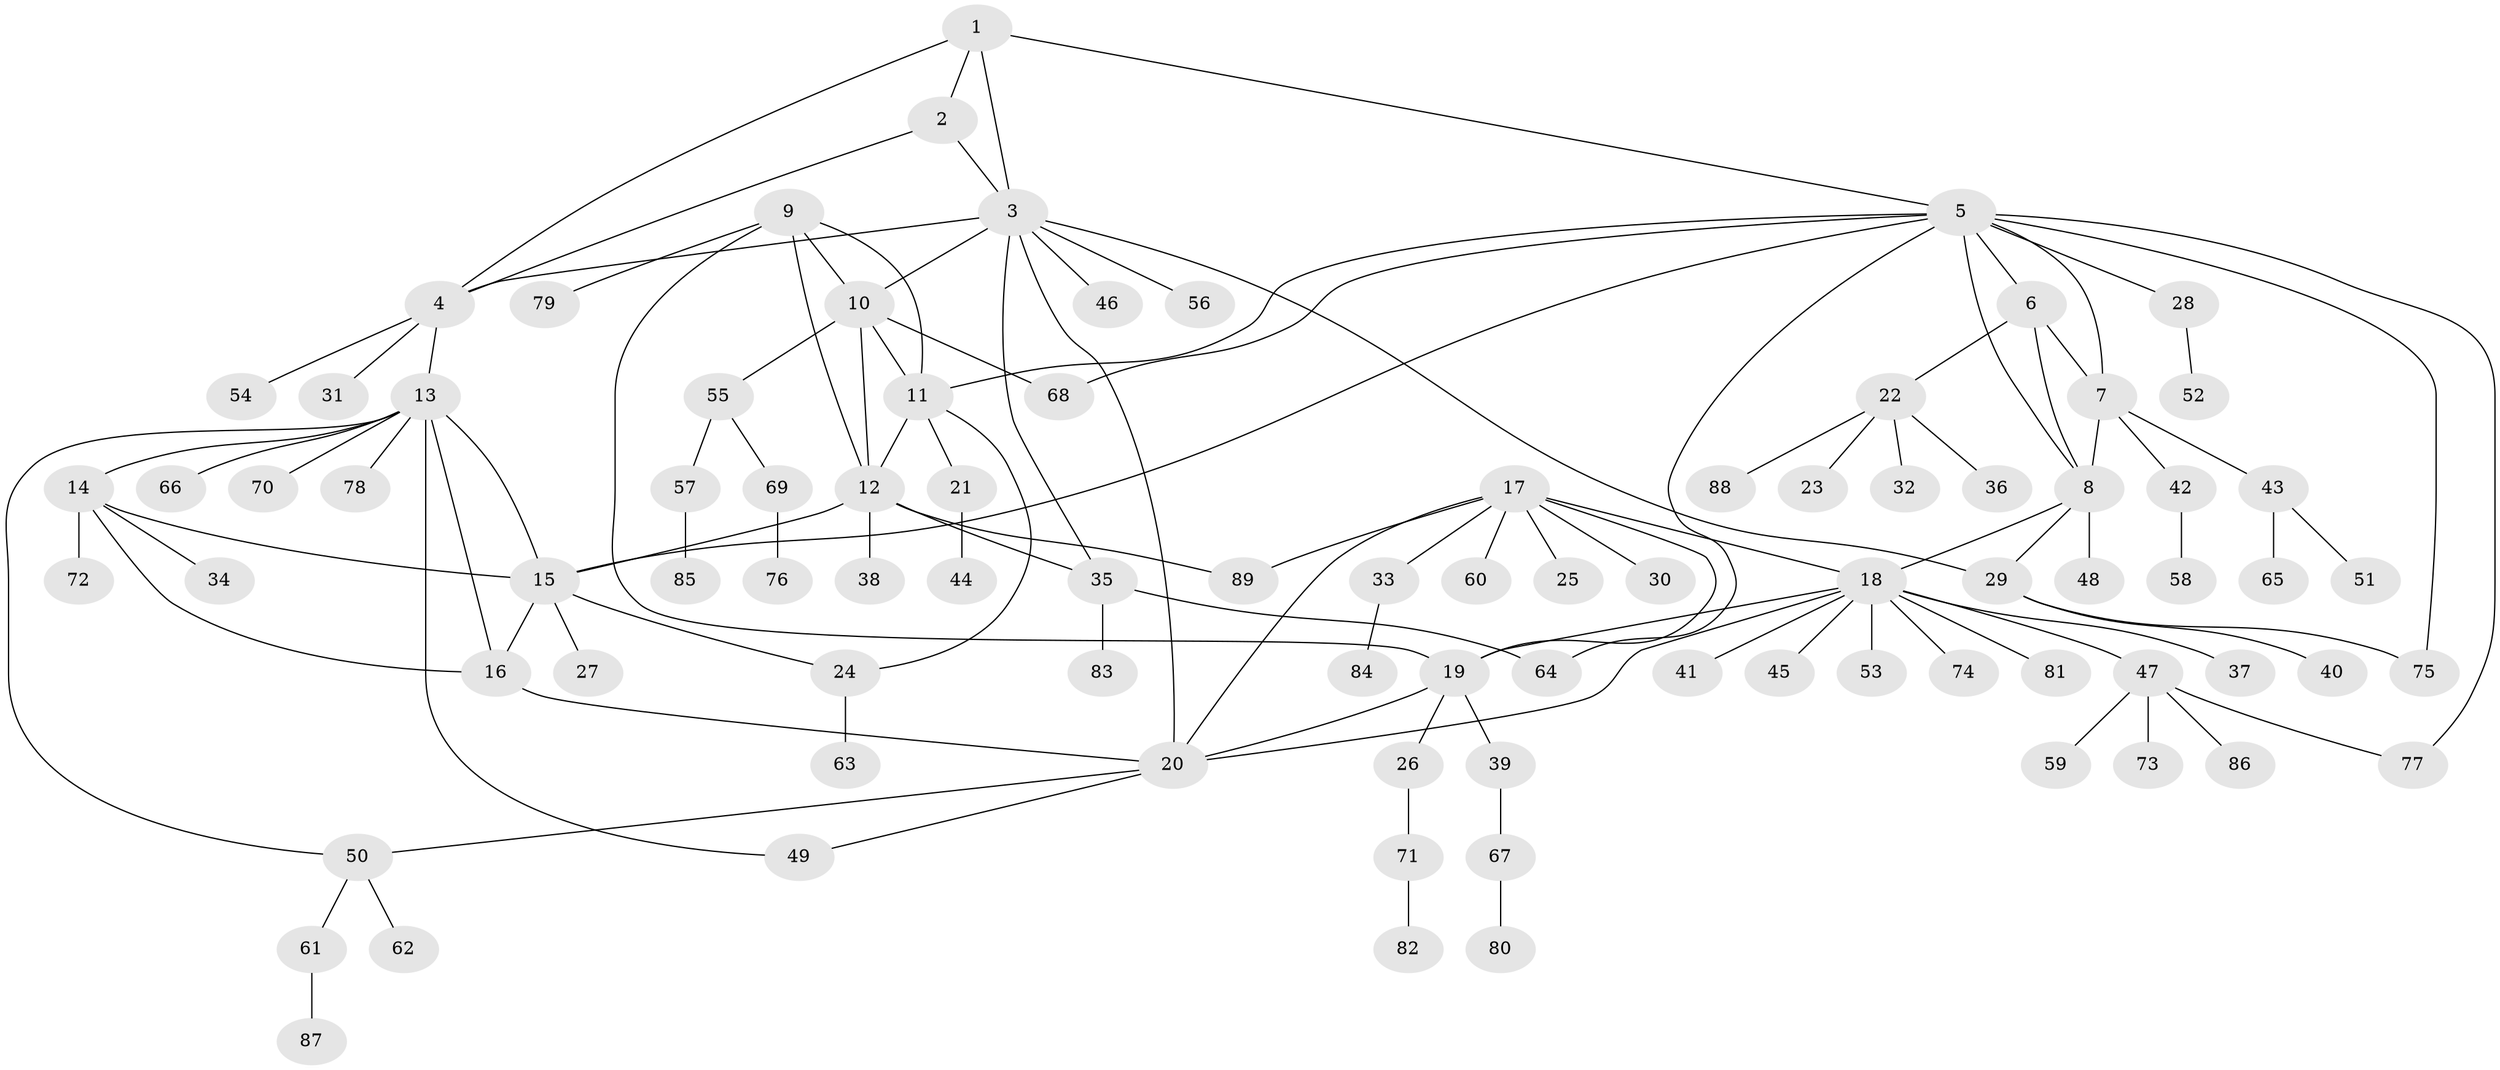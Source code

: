 // Generated by graph-tools (version 1.1) at 2025/26/03/09/25 03:26:47]
// undirected, 89 vertices, 119 edges
graph export_dot {
graph [start="1"]
  node [color=gray90,style=filled];
  1;
  2;
  3;
  4;
  5;
  6;
  7;
  8;
  9;
  10;
  11;
  12;
  13;
  14;
  15;
  16;
  17;
  18;
  19;
  20;
  21;
  22;
  23;
  24;
  25;
  26;
  27;
  28;
  29;
  30;
  31;
  32;
  33;
  34;
  35;
  36;
  37;
  38;
  39;
  40;
  41;
  42;
  43;
  44;
  45;
  46;
  47;
  48;
  49;
  50;
  51;
  52;
  53;
  54;
  55;
  56;
  57;
  58;
  59;
  60;
  61;
  62;
  63;
  64;
  65;
  66;
  67;
  68;
  69;
  70;
  71;
  72;
  73;
  74;
  75;
  76;
  77;
  78;
  79;
  80;
  81;
  82;
  83;
  84;
  85;
  86;
  87;
  88;
  89;
  1 -- 2;
  1 -- 3;
  1 -- 4;
  1 -- 5;
  2 -- 3;
  2 -- 4;
  3 -- 4;
  3 -- 10;
  3 -- 20;
  3 -- 29;
  3 -- 35;
  3 -- 46;
  3 -- 56;
  4 -- 13;
  4 -- 31;
  4 -- 54;
  5 -- 6;
  5 -- 7;
  5 -- 8;
  5 -- 11;
  5 -- 15;
  5 -- 28;
  5 -- 64;
  5 -- 68;
  5 -- 75;
  5 -- 77;
  6 -- 7;
  6 -- 8;
  6 -- 22;
  7 -- 8;
  7 -- 42;
  7 -- 43;
  8 -- 18;
  8 -- 29;
  8 -- 48;
  9 -- 10;
  9 -- 11;
  9 -- 12;
  9 -- 19;
  9 -- 79;
  10 -- 11;
  10 -- 12;
  10 -- 55;
  10 -- 68;
  11 -- 12;
  11 -- 21;
  11 -- 24;
  12 -- 15;
  12 -- 35;
  12 -- 38;
  12 -- 89;
  13 -- 14;
  13 -- 15;
  13 -- 16;
  13 -- 49;
  13 -- 50;
  13 -- 66;
  13 -- 70;
  13 -- 78;
  14 -- 15;
  14 -- 16;
  14 -- 34;
  14 -- 72;
  15 -- 16;
  15 -- 24;
  15 -- 27;
  16 -- 20;
  17 -- 18;
  17 -- 19;
  17 -- 20;
  17 -- 25;
  17 -- 30;
  17 -- 33;
  17 -- 60;
  17 -- 89;
  18 -- 19;
  18 -- 20;
  18 -- 37;
  18 -- 41;
  18 -- 45;
  18 -- 47;
  18 -- 53;
  18 -- 74;
  18 -- 81;
  19 -- 20;
  19 -- 26;
  19 -- 39;
  20 -- 49;
  20 -- 50;
  21 -- 44;
  22 -- 23;
  22 -- 32;
  22 -- 36;
  22 -- 88;
  24 -- 63;
  26 -- 71;
  28 -- 52;
  29 -- 40;
  29 -- 75;
  33 -- 84;
  35 -- 64;
  35 -- 83;
  39 -- 67;
  42 -- 58;
  43 -- 51;
  43 -- 65;
  47 -- 59;
  47 -- 73;
  47 -- 77;
  47 -- 86;
  50 -- 61;
  50 -- 62;
  55 -- 57;
  55 -- 69;
  57 -- 85;
  61 -- 87;
  67 -- 80;
  69 -- 76;
  71 -- 82;
}
